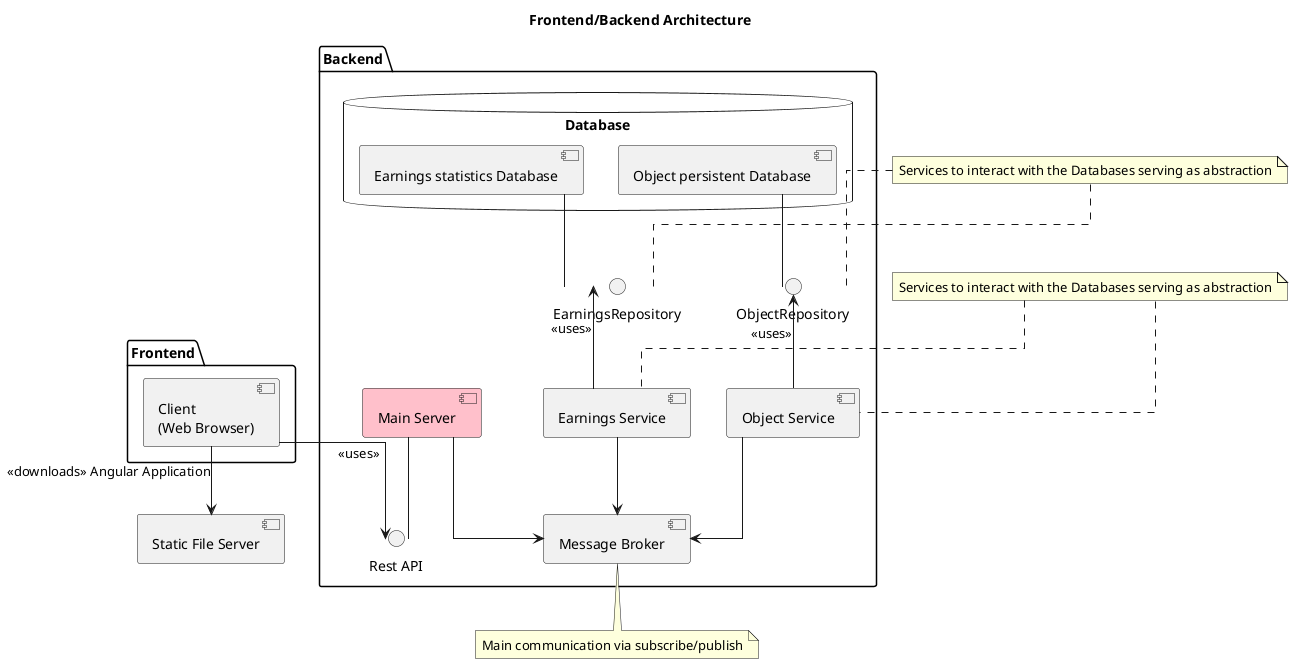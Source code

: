 @startuml
'https://plantuml.com/component-diagram
skinparam linetype ortho

title Frontend/Backend Architecture

'=================== FRONTEND ===================
package "Frontend" {
    [Client\n(Web Browser)] as Client
}

'=================== BACKEND ===================
package "Backend" {

    [Main Server] as Server #Pink
    [Object Service] as ObjectService
    [Earnings Service] as EarningsService
    [Message Broker] as Broker

    () "Rest API" as API
    API -u- Server

    Server --> Broker
    ObjectService --> Broker
    EarningsService --> Broker

    database "Database" {
        [Object persistent Database] as ObjectDB
        [Earnings statistics Database] as EarningsDB
    }

    () ObjectRepository as ObjectRepo
    () EarningsRepository as EarningsRepo

    ObjectService -u-> ObjectRepo : <<uses>>
    EarningsService -u-> EarningsRepo : <<uses>>
    ObjectRepo -u- ObjectDB
    EarningsRepo -u- EarningsDB

}

'=================== CONNECTIONS ===================

[Static File Server] as WebServer
Client --> WebServer : <<downloads>> Angular Application
Client --> API : <<uses>>

'=================== Comments ===================

note bottom of Broker: Main communication via subscribe/publish
note as ServiceNote
  Services to interact with the Databases serving as abstraction
end note
ServiceNote .. ObjectService
ServiceNote .. EarningsService
note as ObjectRepoNote
  Services to interact with the Databases serving as abstraction
end note
ObjectRepoNote .. ObjectRepo
ObjectRepoNote .. EarningsRepo

@enduml